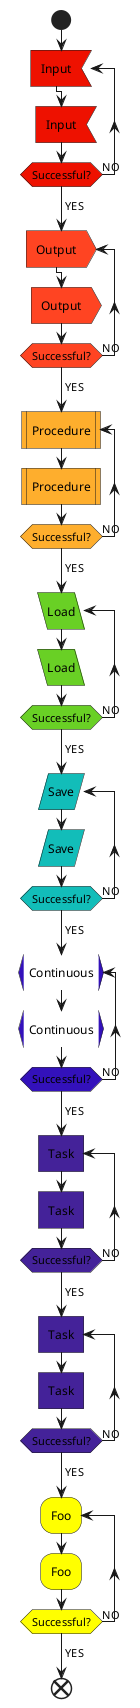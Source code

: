 {
  "sha1": "puj84sx1qm95w7ms2n157uogyyb6v19",
  "insertion": {
    "when": "2024-06-14T17:32:42.314Z",
    "url": "https://github.com/plantuml/plantuml/issues/1707",
    "user": "plantuml@gmail.com"
  }
}
@startuml
<style>
.input {
  BackgroundColor  #ee1100
}
.output {
  BackgroundColor  #ff4422
}
.procedure {
  BackgroundColor  #feae2d
}
.load {
  BackgroundColor  #69d025
}
.save {
  BackgroundColor  #12bdb9
}
.continuous {
  BackgroundColor #3311bb
}
.task {
  BackgroundColor  #442299
}
.foo {
  BackgroundColor  yellow
}
</style>

start
  repeat :Input; <<input>>
  :Input; <<input>>
  repeat while (Successful?) is (NO)
  ->YES;
  repeat :Output; <<output>>
  :Output; <<output>>
  repeat while (Successful?) is (NO)
  ->YES;
  repeat :Procedure; <<procedure>>
  :Procedure; <<procedure>>
  repeat while (Successful?) is (NO)
  ->YES;
  repeat :Load; <<load>>
  :Load; <<load>>
  repeat while (Successful?) is (NO)
  ->YES;
  repeat :Save; <<save>>
  :Save; <<save>>
  repeat while (Successful?) is (NO)
  ->YES;
  repeat :Continuous; <<continuous>>
  :Continuous; <<continuous>>
  repeat while (Successful?) is (NO)
  ->YES;
  repeat :Task; <<task>>
  :Task; <<task>>
  repeat while (Successful?) is (NO)
  ->YES;
  repeat :Task; <<task>>
  :Task; <<task>>
  repeat while (Successful?) is (NO)
  ->YES;
  repeat :Foo; <<foo>>
  :Foo; <<foo>>
  repeat while (Successful?) is (NO)
  ->YES;
end
@enduml
